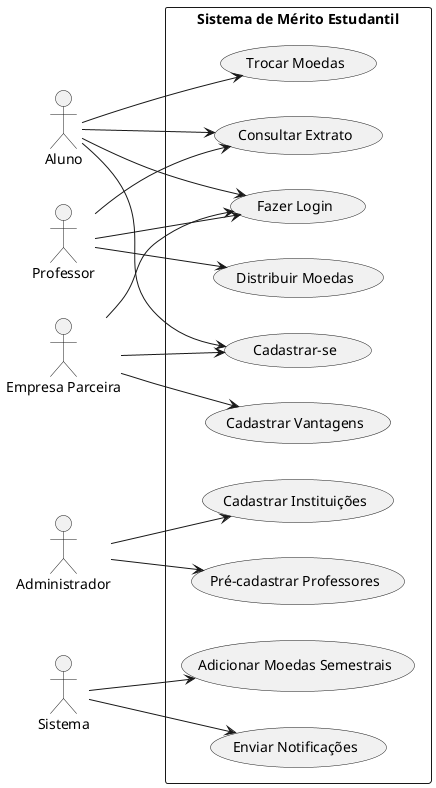 @startuml
left to right direction
actor Aluno
actor Professor
actor "Empresa Parceira" as Empresa
actor Administrador
actor Sistema

rectangle "Sistema de Mérito Estudantil"  {
  usecase "Cadastrar-se" as UC1
  usecase "Fazer Login" as UC2
  usecase "Consultar Extrato" as UC3
  usecase "Distribuir Moedas" as UC4
  usecase "Trocar Moedas" as UC5
  usecase "Cadastrar Vantagens" as UC6
  usecase "Cadastrar Instituições" as UC7
  usecase "Pré-cadastrar Professores" as UC8
  usecase "Adicionar Moedas Semestrais" as UC9
  usecase "Enviar Notificações" as UC10
}

Aluno --> UC1
Aluno --> UC2
Aluno --> UC3
Aluno --> UC5

Professor --> UC2
Professor --> UC3
Professor --> UC4

Empresa --> UC1
Empresa --> UC2
Empresa --> UC6

Administrador --> UC7
Administrador --> UC8

Sistema --> UC9
Sistema --> UC10

@enduml